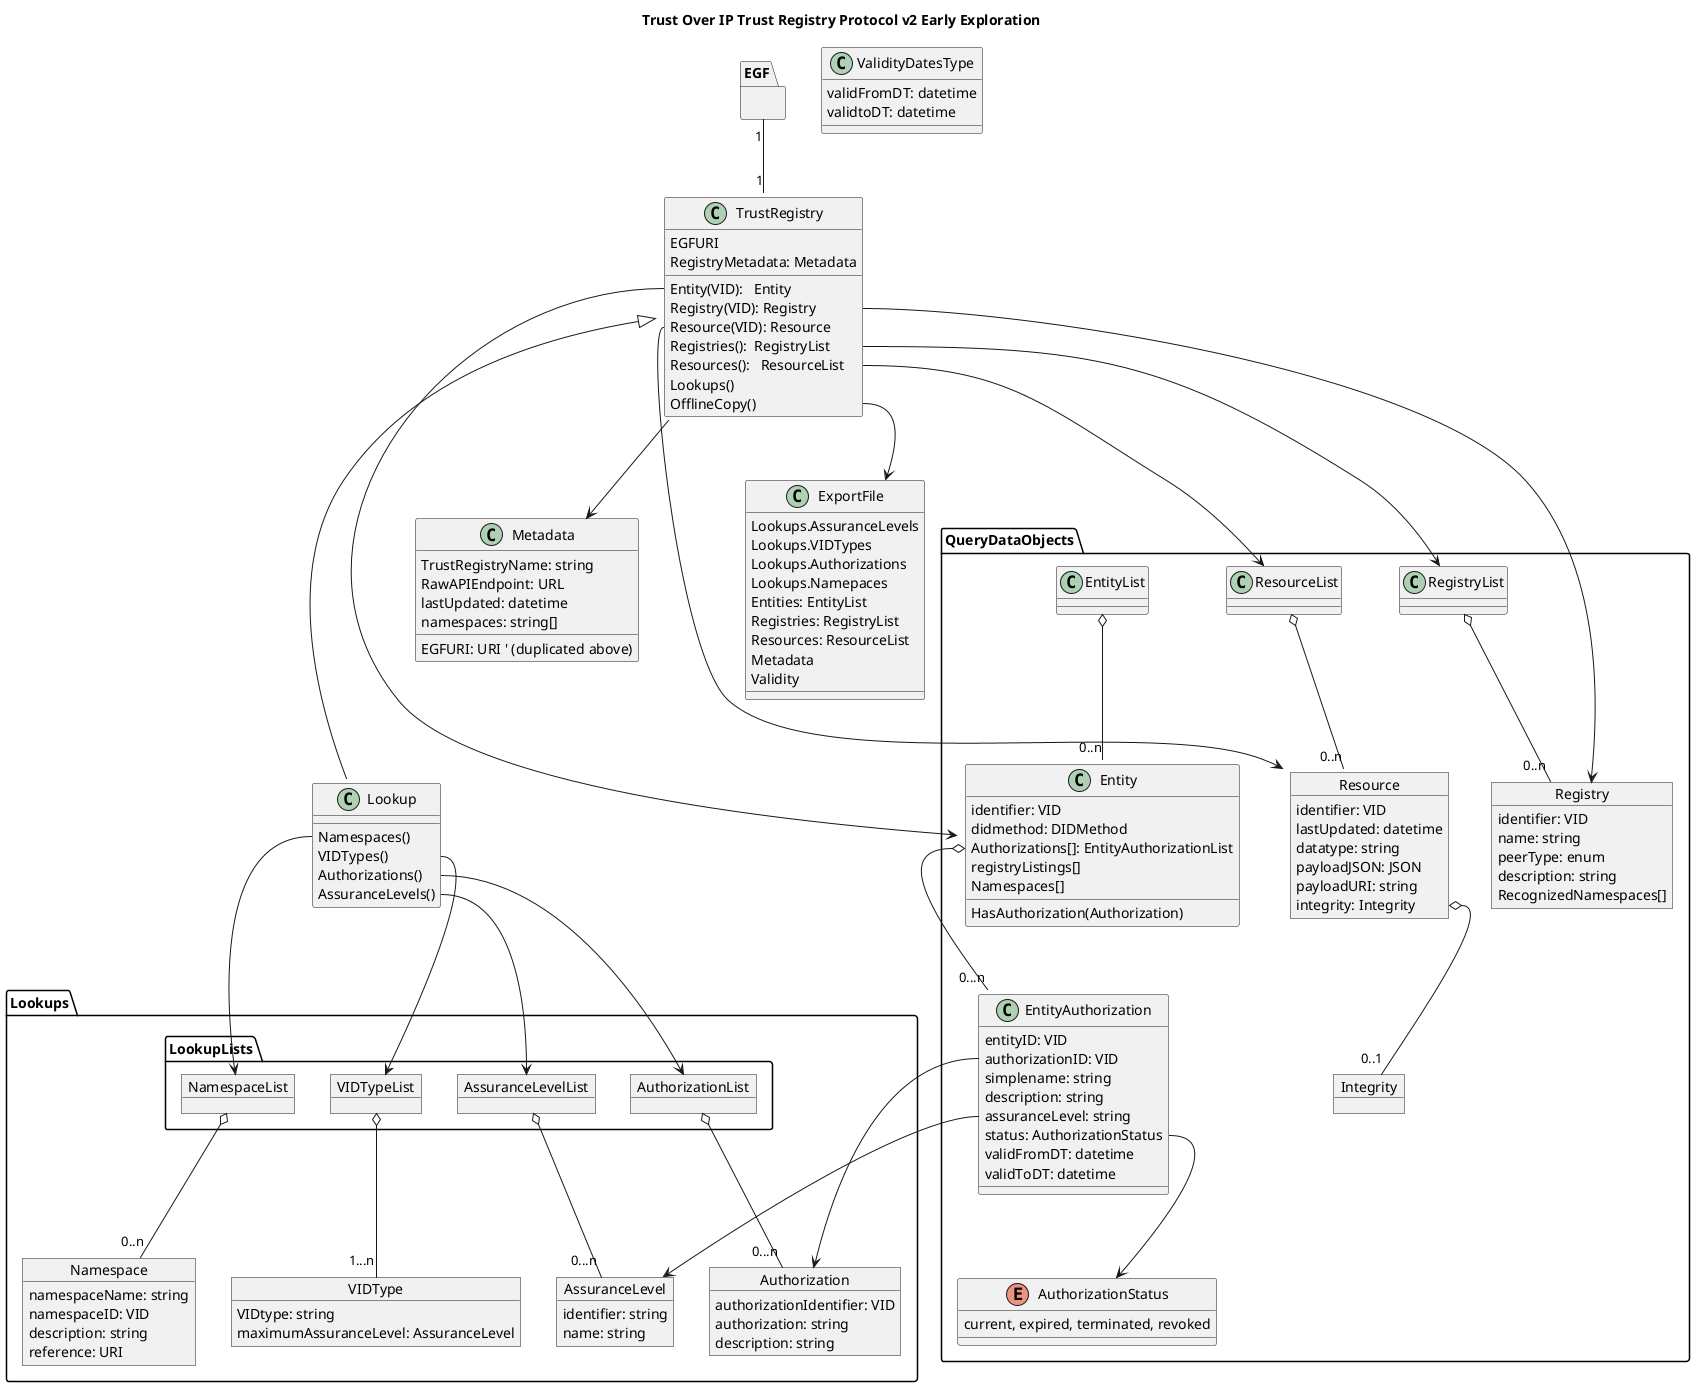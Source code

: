 @startuml



title Trust Over IP Trust Registry Protocol v2 Early Exploration

package EGF {

}



' object Error 
class TrustRegistry {
    EGFURI
    Entity(VID):   Entity
    Registry(VID): Registry
    Resource(VID): Resource
    Registries():  RegistryList
    Resources():   ResourceList
    RegistryMetadata: Metadata
    Lookups()
    OfflineCopy()
}

' class RegistryOfRegistries {
'     FindDID()
'     FindRegistry()
'     ListRegistries()


' }


class Lookup {
    Namespaces()
    VIDTypes() 
    Authorizations()
    ' ResourceTypes()
    ' CredentialTypes()
    ' CredentialSchemas()
    ' PresentationRequests()
    ' Overlays()
    AssuranceLevels()
     
}

class Metadata {
    EGFURI: URI ' (duplicated above)
    TrustRegistryName: string
    RawAPIEndpoint: URL 
    ' AuthorityClaim: string 
    lastUpdated: datetime 
    namespaces: string[]
    

    ' Languages() 
}

' inheritance
EGF "1" -- "1" TrustRegistry


TrustRegistry <|-- Lookup 

package QueryDataObjects {
    

    class RegistryList
    class ResourceList
    class EntityList

    class Entity {
        identifier: VID
        didmethod: DIDMethod
        Authorizations[]: EntityAuthorizationList
        registryListings[]
        Namespaces[]
        HasAuthorization(Authorization)
    }

    class EntityAuthorization {
        entityID: VID
        authorizationID: VID
        simplename: string
        description: string
        assuranceLevel: string
        status: AuthorizationStatus 
        ' ValidityDatesType (TODO: remove type?)
        validFromDT: datetime
        validToDT: datetime 

    }

    object Registry {
        identifier: VID
        name: string
        peerType: enum
        description: string
        RecognizedNamespaces[]
    }
    object Resource {
        identifier: VID 
        lastUpdated: datetime
        datatype: string
        payloadJSON: JSON
        payloadURI: string
        integrity: Integrity
    }

    object Integrity

    enum AuthorizationStatus { 
        current, expired, terminated, revoked 
    }
}





package Lookups {
    package LookupLists {
        object NamespaceList
        object VIDTypeList
        object AssuranceLevelList
        object AuthorizationList      
    }

    object VIDType {
        VIDtype: string 
        maximumAssuranceLevel: AssuranceLevel
    }

    object Authorization {
        authorizationIdentifier: VID 
        authorization: string 
        description: string 
    }
  
    object Namespace {
        namespaceName: string
        namespaceID: VID
        description: string
        reference: URI
    }
    object AssuranceLevel {
        identifier: string
        name: string
    }

}


class ExportFile {
    Lookups.AssuranceLevels
    Lookups.VIDTypes
    Lookups.Authorizations
    Lookups.Namepaces 
    Entities: EntityList
    Registries: RegistryList
    Resources: ResourceList 
    Metadata 
    Validity


}

Class ValidityDatesType {
    validFromDT: datetime
    validtoDT: datetime
}

EntityList o-- "0..n" Entity
RegistryList  o-- "0..n" Registry
ResourceList  o-- "0..n" Resource 

Resource::integrity o-- "0..1" Integrity

Lookup::VIDTypes --> VIDTypeList
Lookup::Authorizations --> AuthorizationList
Lookup::AssuranceLevels --> AssuranceLevelList
Lookup::Namespaces --> NamespaceList

' Entity-related objects
Entity::Authorizations o-- "0...n" EntityAuthorization
EntityAuthorization::status --> AuthorizationStatus
EntityAuthorization::authorizationID --> Authorization 
EntityAuthorization::assuranceLevel --> AssuranceLevel


' METADATA related objects
TrustRegistry --> Metadata 
TrustRegistry::Entity --> Entity 
TrustRegistry::Registry --> Registry
TrustRegistry::Resource --> Resource
TrustRegistry::Registries --> RegistryList 
TrustRegistry::Resources --> ResourceList

' ExportFile::Validity --> ValidityDatesType

VIDTypeList o-- "1...n" VIDType 
AuthorizationList o-- "0...n" Authorization
NamespaceList o-- "0..n" Namespace



'' EXPORT FILE
TrustRegistry::OfflineCopy --> ExportFile



AssuranceLevelList o-- "0...n" AssuranceLevel


@enduml